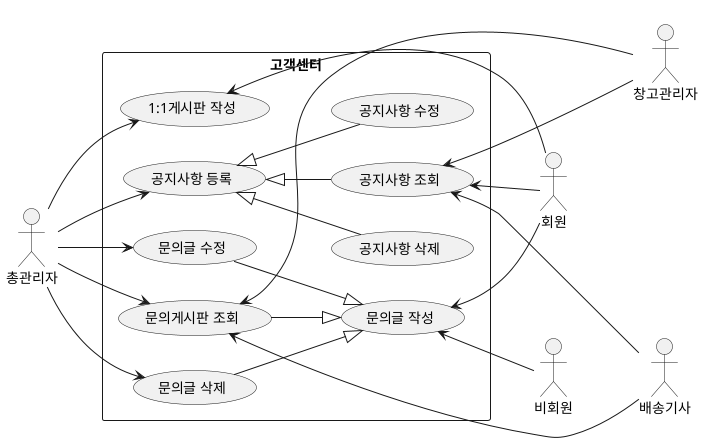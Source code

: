 @startuml


left to right direction

actor "창고관리자" as wh_manager
actor "총관리자" as admin

actor "회원" as user
actor "배송기사" as delivery
actor "비회원"
rectangle "고객센터"{
admin-->(공지사항 등록)


(공지사항 등록)<|--(공지사항 조회)
(공지사항 등록)<|--(공지사항 수정)
(공지사항 등록)<|--(공지사항 삭제)



wh_manager--up->(공지사항 조회)
user-up-->(공지사항 조회)
delivery-up-->(공지사항 조회)
'admin-->(공지사항 조회)
'admin-->(공지사항 수정)
'admin-->(공지사항 삭제)

user-->(1:1게시판 작성)
admin-->(1:1게시판 작성)

(문의글 작성)<--user
(문의글 작성)<--비회원

(문의게시판 조회)--|>(문의글 작성)
(문의글 수정)--|>(문의글 작성)
(문의글 삭제)--|>(문의글 작성)

admin-down->(문의게시판 조회)
wh_manager-down->(문의게시판 조회)
delivery-down->(문의게시판 조회)
'user->(문의게시판 조회)
'비회원->(문의게시판 조회)

admin-->(문의글 수정)
'user-->(문의글 수정)
'비회원-->(문의글 수정)

admin-->(문의글 삭제)
'user-->(문의글 삭제)
'비회원-->(문의글 삭제)


}
@enduml